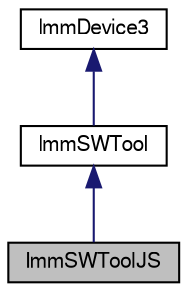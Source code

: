 digraph G
{
  bgcolor="transparent";
  edge [fontname="FreeSans",fontsize="10",labelfontname="FreeSans",labelfontsize="10"];
  node [fontname="FreeSans",fontsize="10",shape=record];
  Node1 [label="ImmSWToolJS",height=0.2,width=0.4,color="black", fillcolor="grey75", style="filled" fontcolor="black"];
  Node2 -> Node1 [dir=back,color="midnightblue",fontsize="10",style="solid"];
  Node2 [label="ImmSWTool",height=0.2,width=0.4,color="black",URL="$classImmSWTool.html"];
  Node3 -> Node2 [dir=back,color="midnightblue",fontsize="10",style="solid"];
  Node3 [label="ImmDevice3",height=0.2,width=0.4,color="black",URL="$classImmDevice3.html"];
}
